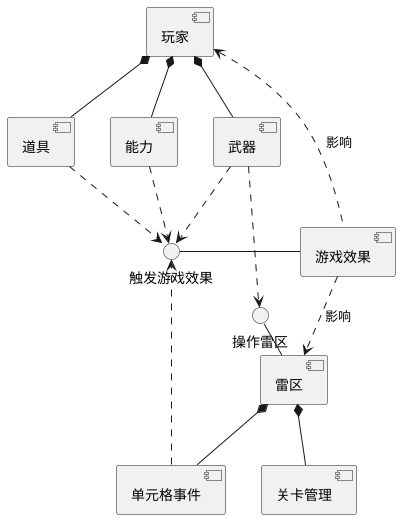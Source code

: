 @startuml
'https://plantuml.com/component-diagram

component effect as "游戏效果"
() trigger_effect as "触发游戏效果"
trigger_effect - effect

component p1 as "玩家"
component ability as "能力"
component weapon as "武器"
component item as "道具"

p1 *-- ability
p1 *-- weapon
p1 *-- item

p1 <.. effect : 影响


component grid as "雷区"
() manipulate_grid as "操作雷区"
manipulate_grid - grid

component cell_event as "单元格事件"
grid *-- cell_event

component judge as "关卡管理"
grid *-- judge

effect ..> grid : 影响
weapon ..> manipulate_grid
    

item ..> trigger_effect
weapon ..> trigger_effect
ability ..> trigger_effect
cell_event ..> trigger_effect

@enduml